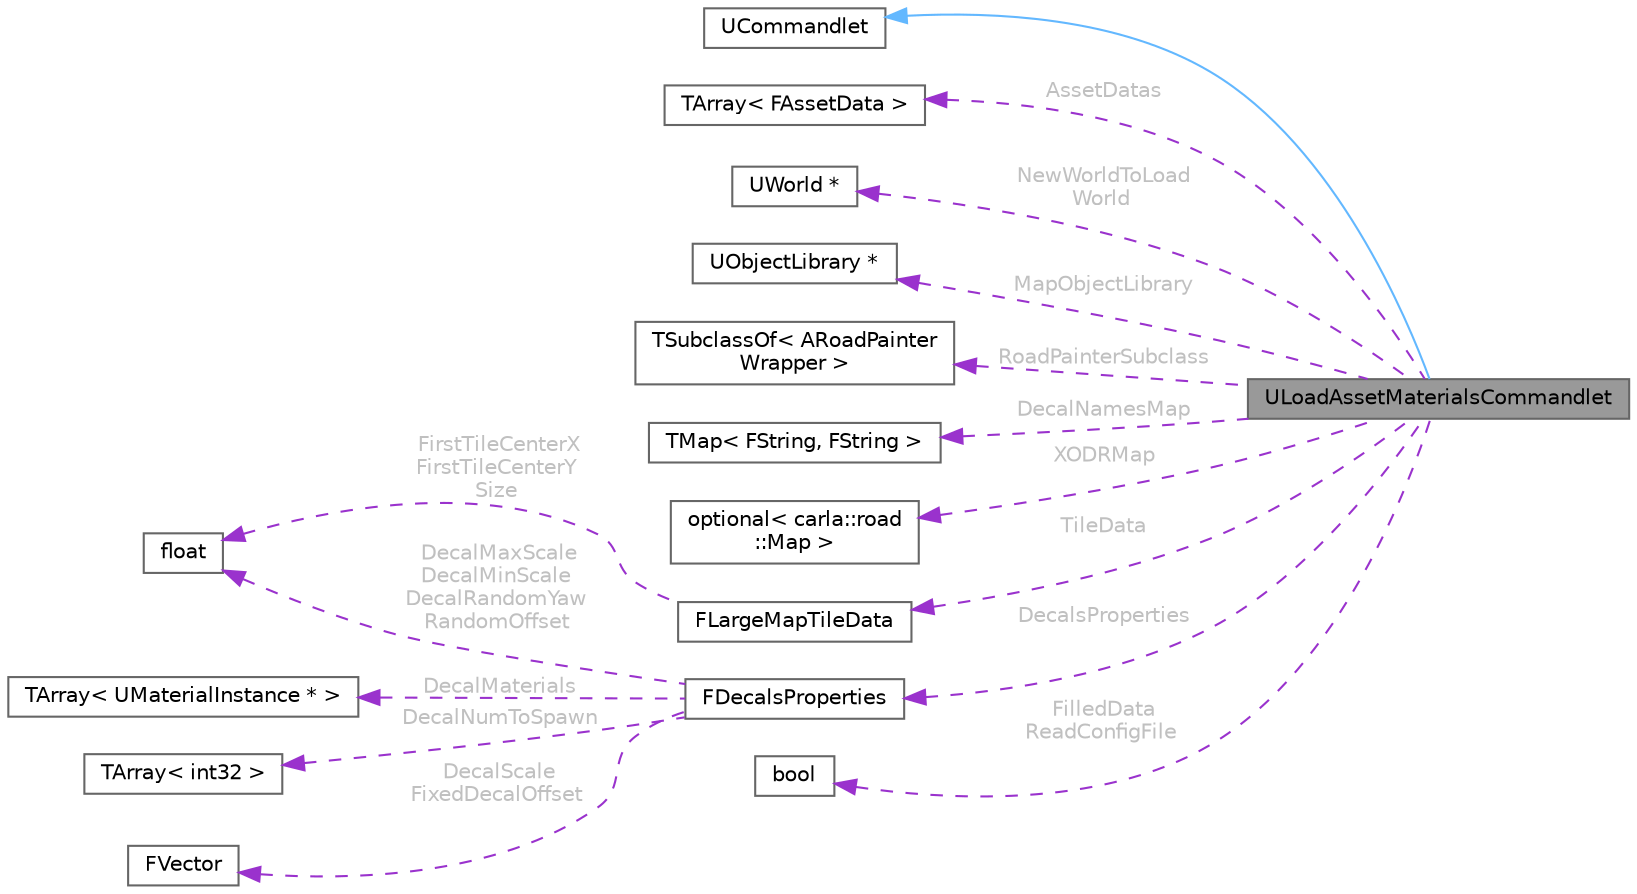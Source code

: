 digraph "ULoadAssetMaterialsCommandlet"
{
 // INTERACTIVE_SVG=YES
 // LATEX_PDF_SIZE
  bgcolor="transparent";
  edge [fontname=Helvetica,fontsize=10,labelfontname=Helvetica,labelfontsize=10];
  node [fontname=Helvetica,fontsize=10,shape=box,height=0.2,width=0.4];
  rankdir="LR";
  Node1 [id="Node000001",label="ULoadAssetMaterialsCommandlet",height=0.2,width=0.4,color="gray40", fillcolor="grey60", style="filled", fontcolor="black",tooltip=" "];
  Node2 -> Node1 [id="edge1_Node000001_Node000002",dir="back",color="steelblue1",style="solid",tooltip=" "];
  Node2 [id="Node000002",label="UCommandlet",height=0.2,width=0.4,color="gray40", fillcolor="white", style="filled",URL="$d1/d83/classUCommandlet.html",tooltip=" "];
  Node3 -> Node1 [id="edge2_Node000001_Node000003",dir="back",color="darkorchid3",style="dashed",tooltip=" ",label=" AssetDatas",fontcolor="grey" ];
  Node3 [id="Node000003",label="TArray\< FAssetData \>",height=0.2,width=0.4,color="gray40", fillcolor="white", style="filled",tooltip=" "];
  Node4 -> Node1 [id="edge3_Node000001_Node000004",dir="back",color="darkorchid3",style="dashed",tooltip=" ",label=" NewWorldToLoad\nWorld",fontcolor="grey" ];
  Node4 [id="Node000004",label="UWorld *",height=0.2,width=0.4,color="gray40", fillcolor="white", style="filled",tooltip=" "];
  Node5 -> Node1 [id="edge4_Node000001_Node000005",dir="back",color="darkorchid3",style="dashed",tooltip=" ",label=" MapObjectLibrary",fontcolor="grey" ];
  Node5 [id="Node000005",label="UObjectLibrary *",height=0.2,width=0.4,color="gray40", fillcolor="white", style="filled",tooltip=" "];
  Node6 -> Node1 [id="edge5_Node000001_Node000006",dir="back",color="darkorchid3",style="dashed",tooltip=" ",label=" RoadPainterSubclass",fontcolor="grey" ];
  Node6 [id="Node000006",label="TSubclassOf\< ARoadPainter\lWrapper \>",height=0.2,width=0.4,color="gray40", fillcolor="white", style="filled",tooltip=" "];
  Node7 -> Node1 [id="edge6_Node000001_Node000007",dir="back",color="darkorchid3",style="dashed",tooltip=" ",label=" DecalNamesMap",fontcolor="grey" ];
  Node7 [id="Node000007",label="TMap\< FString, FString \>",height=0.2,width=0.4,color="gray40", fillcolor="white", style="filled",tooltip=" "];
  Node8 -> Node1 [id="edge7_Node000001_Node000008",dir="back",color="darkorchid3",style="dashed",tooltip=" ",label=" XODRMap",fontcolor="grey" ];
  Node8 [id="Node000008",label="optional\< carla::road\l::Map \>",height=0.2,width=0.4,color="gray40", fillcolor="white", style="filled",tooltip=" "];
  Node9 -> Node1 [id="edge8_Node000001_Node000009",dir="back",color="darkorchid3",style="dashed",tooltip=" ",label=" TileData",fontcolor="grey" ];
  Node9 [id="Node000009",label="FLargeMapTileData",height=0.2,width=0.4,color="gray40", fillcolor="white", style="filled",URL="$d3/d80/structFLargeMapTileData.html",tooltip=" "];
  Node10 -> Node9 [id="edge9_Node000009_Node000010",dir="back",color="darkorchid3",style="dashed",tooltip=" ",label=" FirstTileCenterX\nFirstTileCenterY\nSize",fontcolor="grey" ];
  Node10 [id="Node000010",label="float",height=0.2,width=0.4,color="gray40", fillcolor="white", style="filled",tooltip=" "];
  Node11 -> Node1 [id="edge10_Node000001_Node000011",dir="back",color="darkorchid3",style="dashed",tooltip=" ",label=" DecalsProperties",fontcolor="grey" ];
  Node11 [id="Node000011",label="FDecalsProperties",height=0.2,width=0.4,color="gray40", fillcolor="white", style="filled",URL="$d8/da5/structFDecalsProperties.html",tooltip=" "];
  Node12 -> Node11 [id="edge11_Node000011_Node000012",dir="back",color="darkorchid3",style="dashed",tooltip=" ",label=" DecalMaterials",fontcolor="grey" ];
  Node12 [id="Node000012",label="TArray\< UMaterialInstance * \>",height=0.2,width=0.4,color="gray40", fillcolor="white", style="filled",tooltip=" "];
  Node13 -> Node11 [id="edge12_Node000011_Node000013",dir="back",color="darkorchid3",style="dashed",tooltip=" ",label=" DecalNumToSpawn",fontcolor="grey" ];
  Node13 [id="Node000013",label="TArray\< int32 \>",height=0.2,width=0.4,color="gray40", fillcolor="white", style="filled",tooltip=" "];
  Node14 -> Node11 [id="edge13_Node000011_Node000014",dir="back",color="darkorchid3",style="dashed",tooltip=" ",label=" DecalScale\nFixedDecalOffset",fontcolor="grey" ];
  Node14 [id="Node000014",label="FVector",height=0.2,width=0.4,color="gray40", fillcolor="white", style="filled",tooltip=" "];
  Node10 -> Node11 [id="edge14_Node000011_Node000010",dir="back",color="darkorchid3",style="dashed",tooltip=" ",label=" DecalMaxScale\nDecalMinScale\nDecalRandomYaw\nRandomOffset",fontcolor="grey" ];
  Node15 -> Node1 [id="edge15_Node000001_Node000015",dir="back",color="darkorchid3",style="dashed",tooltip=" ",label=" FilledData\nReadConfigFile",fontcolor="grey" ];
  Node15 [id="Node000015",label="bool",height=0.2,width=0.4,color="gray40", fillcolor="white", style="filled",tooltip=" "];
}
